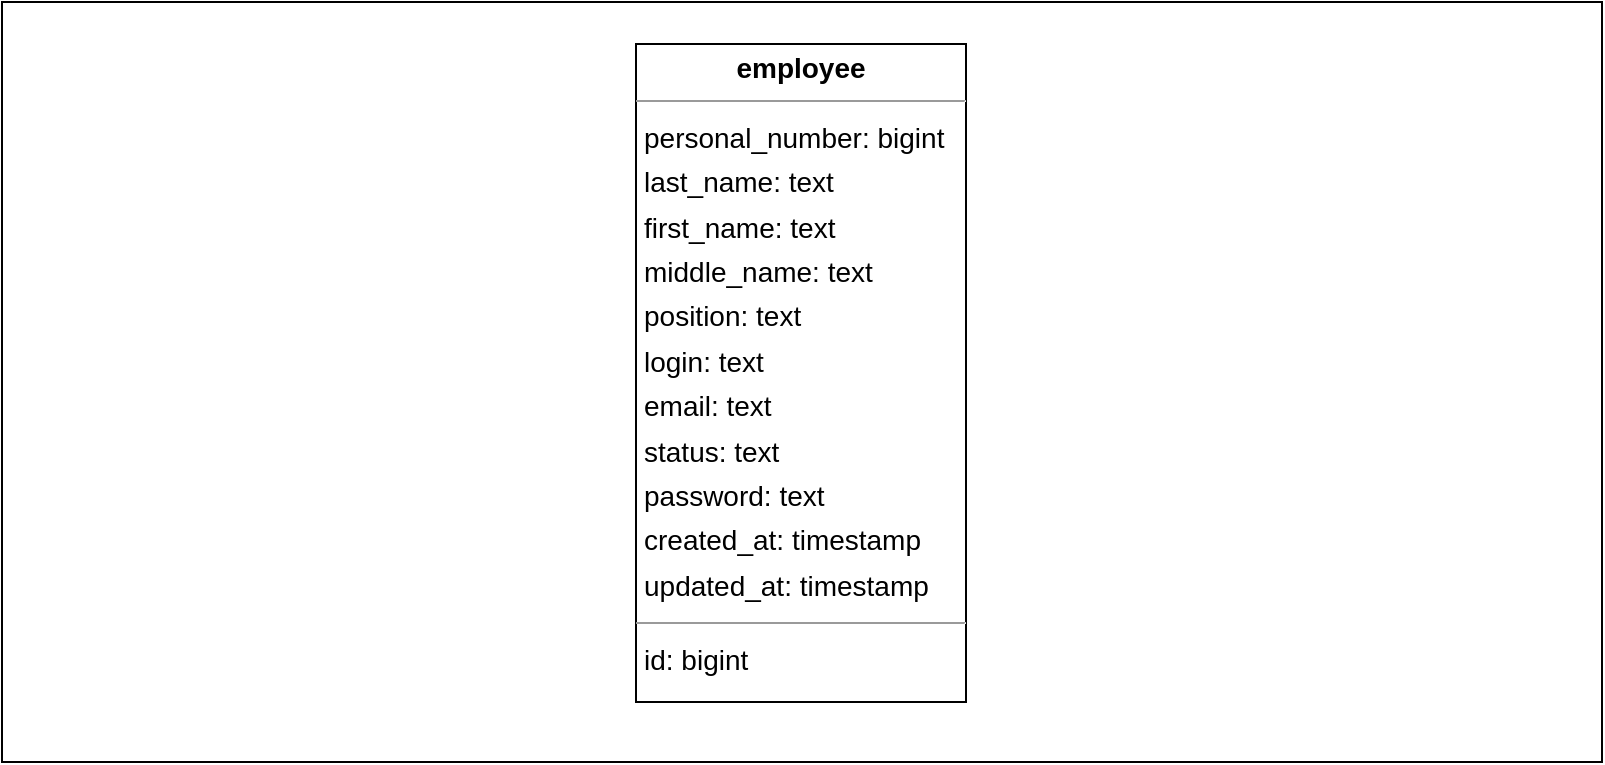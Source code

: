 <mxfile version="21.3.7" type="device">
  <diagram name="Страница 1" id="rQyhKzC-WmJIjC_GSnBo">
    <mxGraphModel dx="934" dy="515" grid="1" gridSize="10" guides="1" tooltips="1" connect="1" arrows="1" fold="1" page="1" pageScale="1" pageWidth="827" pageHeight="1169" math="0" shadow="0">
      <root>
        <mxCell id="0" />
        <mxCell id="1" parent="0" />
        <mxCell id="IGO-7-c8ut0EXzt9_BZH-1" value="" style="rounded=0;whiteSpace=wrap;html=1;" parent="1" vertex="1">
          <mxGeometry x="14" y="10" width="800" height="380" as="geometry" />
        </mxCell>
        <mxCell id="IGO-7-c8ut0EXzt9_BZH-3" value="&lt;p style=&quot;border-color: var(--border-color); margin: 4px 0px 0px; text-align: center;&quot;&gt;&lt;b style=&quot;border-color: var(--border-color);&quot;&gt;employee&lt;/b&gt;&lt;/p&gt;&lt;hr style=&quot;border-color: var(--border-color);&quot; size=&quot;1&quot;&gt;&lt;p style=&quot;border-color: var(--border-color); margin: 0px 0px 0px 4px; line-height: 1.6;&quot;&gt;personal_number: bigint&lt;br style=&quot;border-color: var(--border-color);&quot;&gt;last_name: text&lt;br style=&quot;border-color: var(--border-color);&quot;&gt;first_name: text&lt;br style=&quot;border-color: var(--border-color);&quot;&gt;middle_name: text&lt;br style=&quot;border-color: var(--border-color);&quot;&gt;position: text&lt;br style=&quot;border-color: var(--border-color);&quot;&gt;login: text&lt;br style=&quot;border-color: var(--border-color);&quot;&gt;email: text&lt;br style=&quot;border-color: var(--border-color);&quot;&gt;status: text&lt;/p&gt;&lt;p style=&quot;border-color: var(--border-color); margin: 0px 0px 0px 4px; line-height: 1.6;&quot;&gt;password: text&lt;br style=&quot;border-color: var(--border-color);&quot;&gt;created_at: timestamp&lt;br style=&quot;border-color: var(--border-color);&quot;&gt;updated_at: timestamp&lt;/p&gt;&lt;hr style=&quot;border-color: var(--border-color);&quot; size=&quot;1&quot;&gt;&lt;p style=&quot;border-color: var(--border-color); margin: 0px 0px 0px 4px; line-height: 1.6;&quot;&gt;id: bigint&lt;/p&gt;" style="verticalAlign=top;align=left;overflow=fill;fontSize=14;fontFamily=Helvetica;html=1;rounded=0;shadow=0;comic=0;labelBackgroundColor=none;strokeWidth=1;" parent="1" vertex="1">
          <mxGeometry x="331" y="31" width="165" height="329" as="geometry" />
        </mxCell>
      </root>
    </mxGraphModel>
  </diagram>
</mxfile>

